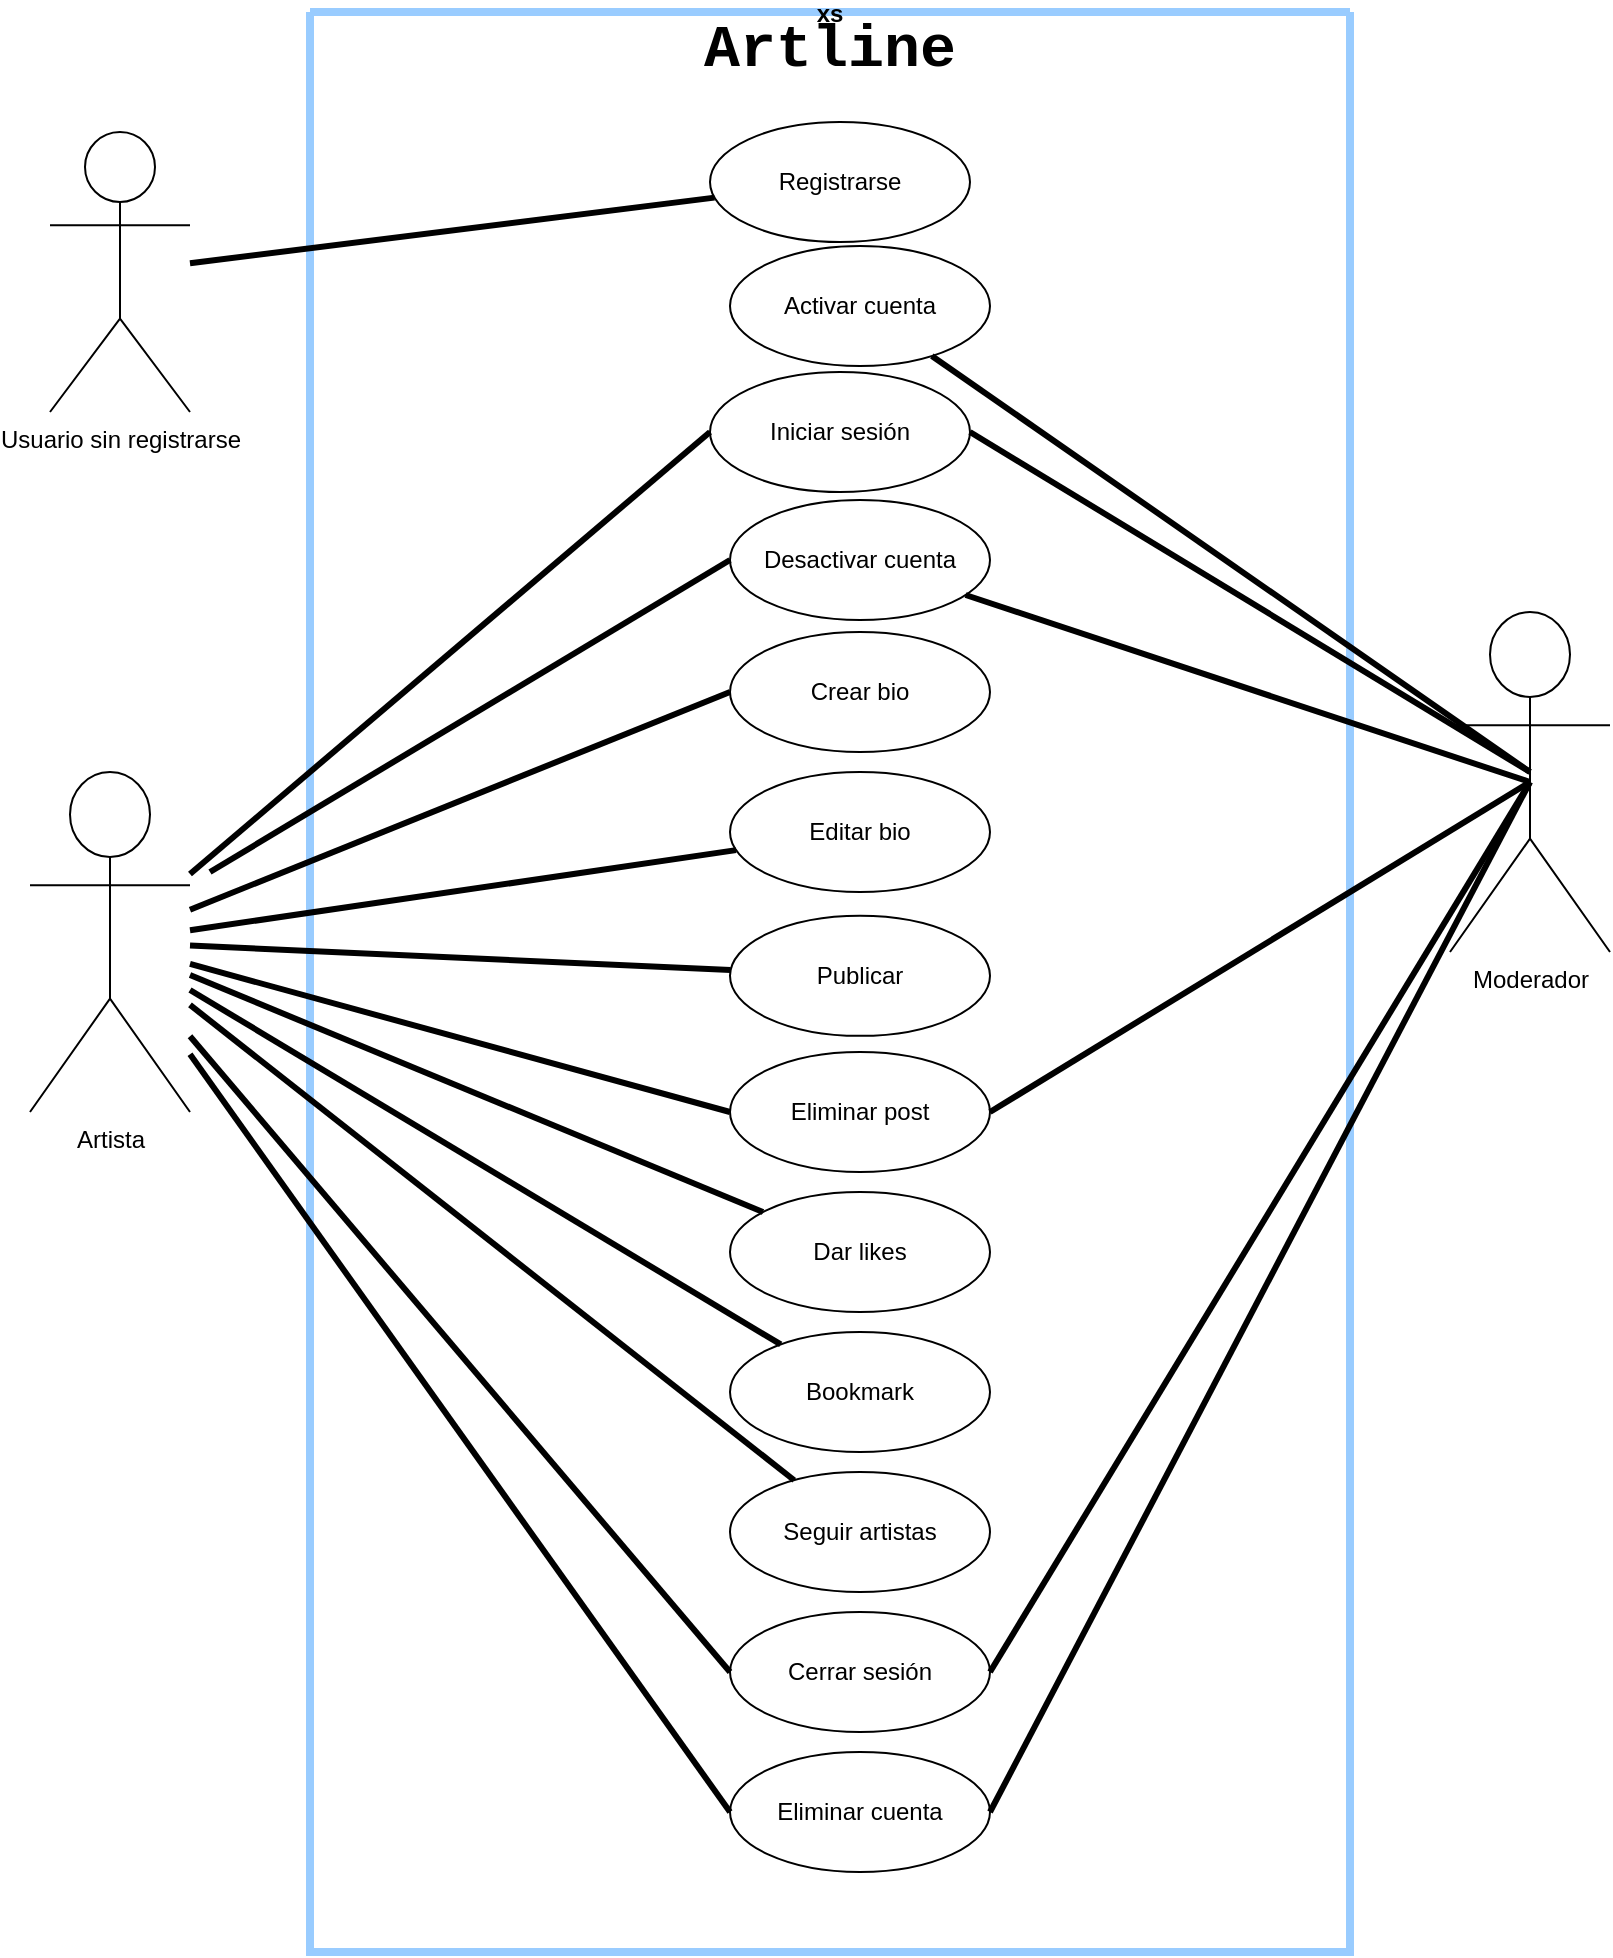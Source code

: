 <mxfile version="15.0.6" type="github">
  <diagram id="BPNOvXlj9KSkaOYmLP45" name="Page-1">
    <mxGraphModel dx="1577" dy="878" grid="1" gridSize="10" guides="1" tooltips="1" connect="1" arrows="1" fold="1" page="1" pageScale="1" pageWidth="850" pageHeight="1100" math="0" shadow="0">
      <root>
        <mxCell id="0" />
        <mxCell id="1" parent="0" />
        <mxCell id="xUE--j0CrGy744TaUIZe-1" value="Artista" style="shape=umlActor;verticalLabelPosition=bottom;verticalAlign=top;html=1;outlineConnect=0;" parent="1" vertex="1">
          <mxGeometry x="50" y="410" width="80" height="170" as="geometry" />
        </mxCell>
        <object label="xs" id="xUE--j0CrGy744TaUIZe-2">
          <mxCell style="swimlane;startSize=0;strokeWidth=4;fillColor=#99FFFF;strokeColor=#99CCFF;" parent="1" vertex="1">
            <mxGeometry x="190" y="30" width="520" height="970" as="geometry">
              <mxRectangle x="320" y="40" width="50" height="40" as="alternateBounds" />
            </mxGeometry>
          </mxCell>
        </object>
        <mxCell id="xUE--j0CrGy744TaUIZe-7" value="Registrarse" style="ellipse;whiteSpace=wrap;html=1;" parent="xUE--j0CrGy744TaUIZe-2" vertex="1">
          <mxGeometry x="200" y="55" width="130" height="60" as="geometry" />
        </mxCell>
        <mxCell id="xUE--j0CrGy744TaUIZe-8" value="Iniciar sesión" style="ellipse;whiteSpace=wrap;html=1;" parent="xUE--j0CrGy744TaUIZe-2" vertex="1">
          <mxGeometry x="200" y="180" width="130" height="60" as="geometry" />
        </mxCell>
        <mxCell id="xUE--j0CrGy744TaUIZe-10" value="Editar bio" style="ellipse;whiteSpace=wrap;html=1;" parent="xUE--j0CrGy744TaUIZe-2" vertex="1">
          <mxGeometry x="210" y="380" width="130" height="60" as="geometry" />
        </mxCell>
        <mxCell id="xUE--j0CrGy744TaUIZe-11" value="Cerrar sesión" style="ellipse;whiteSpace=wrap;html=1;" parent="xUE--j0CrGy744TaUIZe-2" vertex="1">
          <mxGeometry x="210" y="800" width="130" height="60" as="geometry" />
        </mxCell>
        <mxCell id="xUE--j0CrGy744TaUIZe-13" value="Eliminar post" style="ellipse;whiteSpace=wrap;html=1;" parent="xUE--j0CrGy744TaUIZe-2" vertex="1">
          <mxGeometry x="210" y="520" width="130" height="60" as="geometry" />
        </mxCell>
        <mxCell id="xUE--j0CrGy744TaUIZe-14" value="Activar cuenta" style="ellipse;whiteSpace=wrap;html=1;" parent="xUE--j0CrGy744TaUIZe-2" vertex="1">
          <mxGeometry x="210" y="117" width="130" height="60" as="geometry" />
        </mxCell>
        <mxCell id="xUE--j0CrGy744TaUIZe-15" value="Desactivar cuenta" style="ellipse;whiteSpace=wrap;html=1;" parent="xUE--j0CrGy744TaUIZe-2" vertex="1">
          <mxGeometry x="210" y="244" width="130" height="60" as="geometry" />
        </mxCell>
        <mxCell id="xUE--j0CrGy744TaUIZe-9" value="Crear bio" style="ellipse;whiteSpace=wrap;html=1;" parent="xUE--j0CrGy744TaUIZe-2" vertex="1">
          <mxGeometry x="210" y="310" width="130" height="60" as="geometry" />
        </mxCell>
        <mxCell id="TnbRHQf4DXlvYCEQQZZK-1" value="Artline" style="text;align=center;fontStyle=1;verticalAlign=middle;spacingLeft=3;spacingRight=3;rotatable=0;points=[[0,0.5],[1,0.5]];portConstraint=eastwest;strokeWidth=1;fontSize=30;fontFamily=Courier New;" parent="xUE--j0CrGy744TaUIZe-2" vertex="1">
          <mxGeometry x="220" width="80" height="26" as="geometry" />
        </mxCell>
        <mxCell id="dun3cLNFNnBTZ08a-Q_k-6" value="Publicar" style="ellipse;whiteSpace=wrap;html=1;" vertex="1" parent="xUE--j0CrGy744TaUIZe-2">
          <mxGeometry x="210" y="451.93" width="130" height="60" as="geometry" />
        </mxCell>
        <mxCell id="dun3cLNFNnBTZ08a-Q_k-8" value="Dar likes" style="ellipse;whiteSpace=wrap;html=1;" vertex="1" parent="xUE--j0CrGy744TaUIZe-2">
          <mxGeometry x="210" y="590" width="130" height="60" as="geometry" />
        </mxCell>
        <mxCell id="dun3cLNFNnBTZ08a-Q_k-10" value="Bookmark" style="ellipse;whiteSpace=wrap;html=1;" vertex="1" parent="xUE--j0CrGy744TaUIZe-2">
          <mxGeometry x="210" y="660" width="130" height="60" as="geometry" />
        </mxCell>
        <mxCell id="dun3cLNFNnBTZ08a-Q_k-12" value="Seguir artistas" style="ellipse;whiteSpace=wrap;html=1;" vertex="1" parent="xUE--j0CrGy744TaUIZe-2">
          <mxGeometry x="210" y="730" width="130" height="60" as="geometry" />
        </mxCell>
        <mxCell id="xUE--j0CrGy744TaUIZe-12" value="Eliminar cuenta" style="ellipse;whiteSpace=wrap;html=1;" parent="xUE--j0CrGy744TaUIZe-2" vertex="1">
          <mxGeometry x="210" y="870" width="130" height="60" as="geometry" />
        </mxCell>
        <mxCell id="xUE--j0CrGy744TaUIZe-3" value="Moderador" style="shape=umlActor;verticalLabelPosition=bottom;verticalAlign=top;html=1;outlineConnect=0;" parent="1" vertex="1">
          <mxGeometry x="760" y="330" width="80" height="170" as="geometry" />
        </mxCell>
        <mxCell id="xUE--j0CrGy744TaUIZe-18" style="rounded=0;orthogonalLoop=1;jettySize=auto;html=1;exitX=0;exitY=0.5;exitDx=0;exitDy=0;endArrow=none;endFill=0;strokeWidth=3;" parent="1" source="xUE--j0CrGy744TaUIZe-9" target="xUE--j0CrGy744TaUIZe-1" edge="1">
          <mxGeometry relative="1" as="geometry">
            <mxPoint x="120" y="300" as="targetPoint" />
          </mxGeometry>
        </mxCell>
        <mxCell id="xUE--j0CrGy744TaUIZe-17" style="rounded=0;orthogonalLoop=1;jettySize=auto;html=1;exitX=0;exitY=0.5;exitDx=0;exitDy=0;endArrow=none;endFill=0;strokeWidth=3;" parent="1" source="xUE--j0CrGy744TaUIZe-8" target="xUE--j0CrGy744TaUIZe-1" edge="1">
          <mxGeometry relative="1" as="geometry">
            <mxPoint x="120" y="300" as="targetPoint" />
          </mxGeometry>
        </mxCell>
        <mxCell id="xUE--j0CrGy744TaUIZe-19" style="rounded=0;orthogonalLoop=1;jettySize=auto;html=1;endArrow=none;endFill=0;strokeWidth=3;" parent="1" source="xUE--j0CrGy744TaUIZe-10" target="xUE--j0CrGy744TaUIZe-1" edge="1">
          <mxGeometry relative="1" as="geometry">
            <mxPoint x="120" y="300" as="targetPoint" />
          </mxGeometry>
        </mxCell>
        <mxCell id="xUE--j0CrGy744TaUIZe-21" style="rounded=0;orthogonalLoop=1;jettySize=auto;html=1;exitX=0;exitY=0.5;exitDx=0;exitDy=0;endArrow=none;endFill=0;strokeWidth=3;" parent="1" source="xUE--j0CrGy744TaUIZe-13" target="xUE--j0CrGy744TaUIZe-1" edge="1">
          <mxGeometry relative="1" as="geometry">
            <mxPoint x="120" y="300" as="targetPoint" />
          </mxGeometry>
        </mxCell>
        <mxCell id="xUE--j0CrGy744TaUIZe-22" style="rounded=0;orthogonalLoop=1;jettySize=auto;html=1;exitX=0;exitY=0.5;exitDx=0;exitDy=0;endArrow=none;endFill=0;strokeWidth=3;" parent="1" source="xUE--j0CrGy744TaUIZe-11" target="xUE--j0CrGy744TaUIZe-1" edge="1">
          <mxGeometry relative="1" as="geometry">
            <mxPoint x="120" y="300" as="targetPoint" />
          </mxGeometry>
        </mxCell>
        <mxCell id="xUE--j0CrGy744TaUIZe-23" style="rounded=0;orthogonalLoop=1;jettySize=auto;html=1;endArrow=none;endFill=0;strokeWidth=3;exitX=0;exitY=0.5;exitDx=0;exitDy=0;" parent="1" source="xUE--j0CrGy744TaUIZe-12" target="xUE--j0CrGy744TaUIZe-1" edge="1">
          <mxGeometry relative="1" as="geometry">
            <mxPoint x="120" y="300" as="targetPoint" />
          </mxGeometry>
        </mxCell>
        <mxCell id="xUE--j0CrGy744TaUIZe-24" style="rounded=0;orthogonalLoop=1;jettySize=auto;html=1;endArrow=none;endFill=0;strokeWidth=3;" parent="1" source="xUE--j0CrGy744TaUIZe-14" edge="1">
          <mxGeometry relative="1" as="geometry">
            <mxPoint x="800" y="410" as="targetPoint" />
          </mxGeometry>
        </mxCell>
        <mxCell id="xUE--j0CrGy744TaUIZe-25" style="rounded=0;orthogonalLoop=1;jettySize=auto;html=1;exitX=1;exitY=0.5;exitDx=0;exitDy=0;endArrow=none;endFill=0;strokeWidth=3;entryX=0.5;entryY=0.5;entryDx=0;entryDy=0;entryPerimeter=0;" parent="1" source="xUE--j0CrGy744TaUIZe-12" target="xUE--j0CrGy744TaUIZe-3" edge="1">
          <mxGeometry relative="1" as="geometry">
            <mxPoint x="750" y="330" as="targetPoint" />
          </mxGeometry>
        </mxCell>
        <mxCell id="xUE--j0CrGy744TaUIZe-26" style="rounded=0;orthogonalLoop=1;jettySize=auto;html=1;endArrow=none;endFill=0;strokeWidth=3;entryX=0.5;entryY=0.5;entryDx=0;entryDy=0;entryPerimeter=0;" parent="1" source="xUE--j0CrGy744TaUIZe-15" target="xUE--j0CrGy744TaUIZe-3" edge="1">
          <mxGeometry relative="1" as="geometry">
            <mxPoint x="750" y="330" as="targetPoint" />
          </mxGeometry>
        </mxCell>
        <mxCell id="VKdKs0_jmUq0TaAf5Vkv-1" style="rounded=0;orthogonalLoop=1;jettySize=auto;html=1;exitX=1;exitY=0.5;exitDx=0;exitDy=0;endArrow=none;endFill=0;strokeWidth=3;entryX=0.5;entryY=0.5;entryDx=0;entryDy=0;entryPerimeter=0;" parent="1" source="xUE--j0CrGy744TaUIZe-13" target="xUE--j0CrGy744TaUIZe-3" edge="1">
          <mxGeometry relative="1" as="geometry">
            <mxPoint x="750" y="330" as="targetPoint" />
          </mxGeometry>
        </mxCell>
        <mxCell id="VKdKs0_jmUq0TaAf5Vkv-2" style="rounded=0;orthogonalLoop=1;jettySize=auto;html=1;exitX=1;exitY=0.5;exitDx=0;exitDy=0;endArrow=none;endFill=0;strokeWidth=3;" parent="1" source="xUE--j0CrGy744TaUIZe-8" edge="1">
          <mxGeometry relative="1" as="geometry">
            <mxPoint x="800" y="410" as="targetPoint" />
          </mxGeometry>
        </mxCell>
        <mxCell id="VKdKs0_jmUq0TaAf5Vkv-4" style="rounded=0;orthogonalLoop=1;jettySize=auto;html=1;exitX=1;exitY=0.5;exitDx=0;exitDy=0;endArrow=none;endFill=0;strokeWidth=3;entryX=0.5;entryY=0.5;entryDx=0;entryDy=0;entryPerimeter=0;" parent="1" source="xUE--j0CrGy744TaUIZe-11" target="xUE--j0CrGy744TaUIZe-3" edge="1">
          <mxGeometry relative="1" as="geometry">
            <mxPoint x="750" y="330" as="targetPoint" />
          </mxGeometry>
        </mxCell>
        <mxCell id="TnbRHQf4DXlvYCEQQZZK-8" style="rounded=0;orthogonalLoop=1;jettySize=auto;html=1;endArrow=none;endFill=0;strokeWidth=3;" parent="1" source="xUE--j0CrGy744TaUIZe-7" target="6SSbYCJrEKxVPiQd_mRY-4" edge="1">
          <mxGeometry relative="1" as="geometry">
            <mxPoint x="380" y="140" as="sourcePoint" />
            <mxPoint x="70" y="165" as="targetPoint" />
          </mxGeometry>
        </mxCell>
        <mxCell id="6SSbYCJrEKxVPiQd_mRY-4" value="Usuario sin registrarse&lt;br&gt;" style="shape=umlActor;verticalLabelPosition=bottom;verticalAlign=top;html=1;outlineConnect=0;" parent="1" vertex="1">
          <mxGeometry x="60" y="90" width="70" height="140" as="geometry" />
        </mxCell>
        <mxCell id="dun3cLNFNnBTZ08a-Q_k-5" style="rounded=0;orthogonalLoop=1;jettySize=auto;html=1;exitX=0;exitY=0.5;exitDx=0;exitDy=0;endArrow=none;endFill=0;strokeWidth=3;" edge="1" parent="1" source="xUE--j0CrGy744TaUIZe-15">
          <mxGeometry relative="1" as="geometry">
            <mxPoint x="140" y="460" as="targetPoint" />
            <mxPoint x="400" y="240" as="sourcePoint" />
          </mxGeometry>
        </mxCell>
        <mxCell id="dun3cLNFNnBTZ08a-Q_k-7" style="rounded=0;orthogonalLoop=1;jettySize=auto;html=1;endArrow=none;endFill=0;strokeWidth=3;" edge="1" parent="1" source="dun3cLNFNnBTZ08a-Q_k-6" target="xUE--j0CrGy744TaUIZe-1">
          <mxGeometry relative="1" as="geometry">
            <mxPoint x="130.0" y="559.997" as="targetPoint" />
          </mxGeometry>
        </mxCell>
        <mxCell id="dun3cLNFNnBTZ08a-Q_k-9" style="rounded=0;orthogonalLoop=1;jettySize=auto;html=1;endArrow=none;endFill=0;strokeWidth=3;" edge="1" parent="1" source="dun3cLNFNnBTZ08a-Q_k-8" target="xUE--j0CrGy744TaUIZe-1">
          <mxGeometry relative="1" as="geometry">
            <mxPoint x="130.0" y="634.876" as="targetPoint" />
          </mxGeometry>
        </mxCell>
        <mxCell id="dun3cLNFNnBTZ08a-Q_k-11" style="rounded=0;orthogonalLoop=1;jettySize=auto;html=1;endArrow=none;endFill=0;strokeWidth=3;" edge="1" parent="1" source="dun3cLNFNnBTZ08a-Q_k-10" target="xUE--j0CrGy744TaUIZe-1">
          <mxGeometry relative="1" as="geometry">
            <mxPoint x="130.0" y="704.876" as="targetPoint" />
          </mxGeometry>
        </mxCell>
        <mxCell id="dun3cLNFNnBTZ08a-Q_k-13" style="rounded=0;orthogonalLoop=1;jettySize=auto;html=1;endArrow=none;endFill=0;strokeWidth=3;" edge="1" parent="1" source="dun3cLNFNnBTZ08a-Q_k-12" target="xUE--j0CrGy744TaUIZe-1">
          <mxGeometry relative="1" as="geometry">
            <mxPoint x="130.0" y="774.876" as="targetPoint" />
          </mxGeometry>
        </mxCell>
      </root>
    </mxGraphModel>
  </diagram>
</mxfile>
